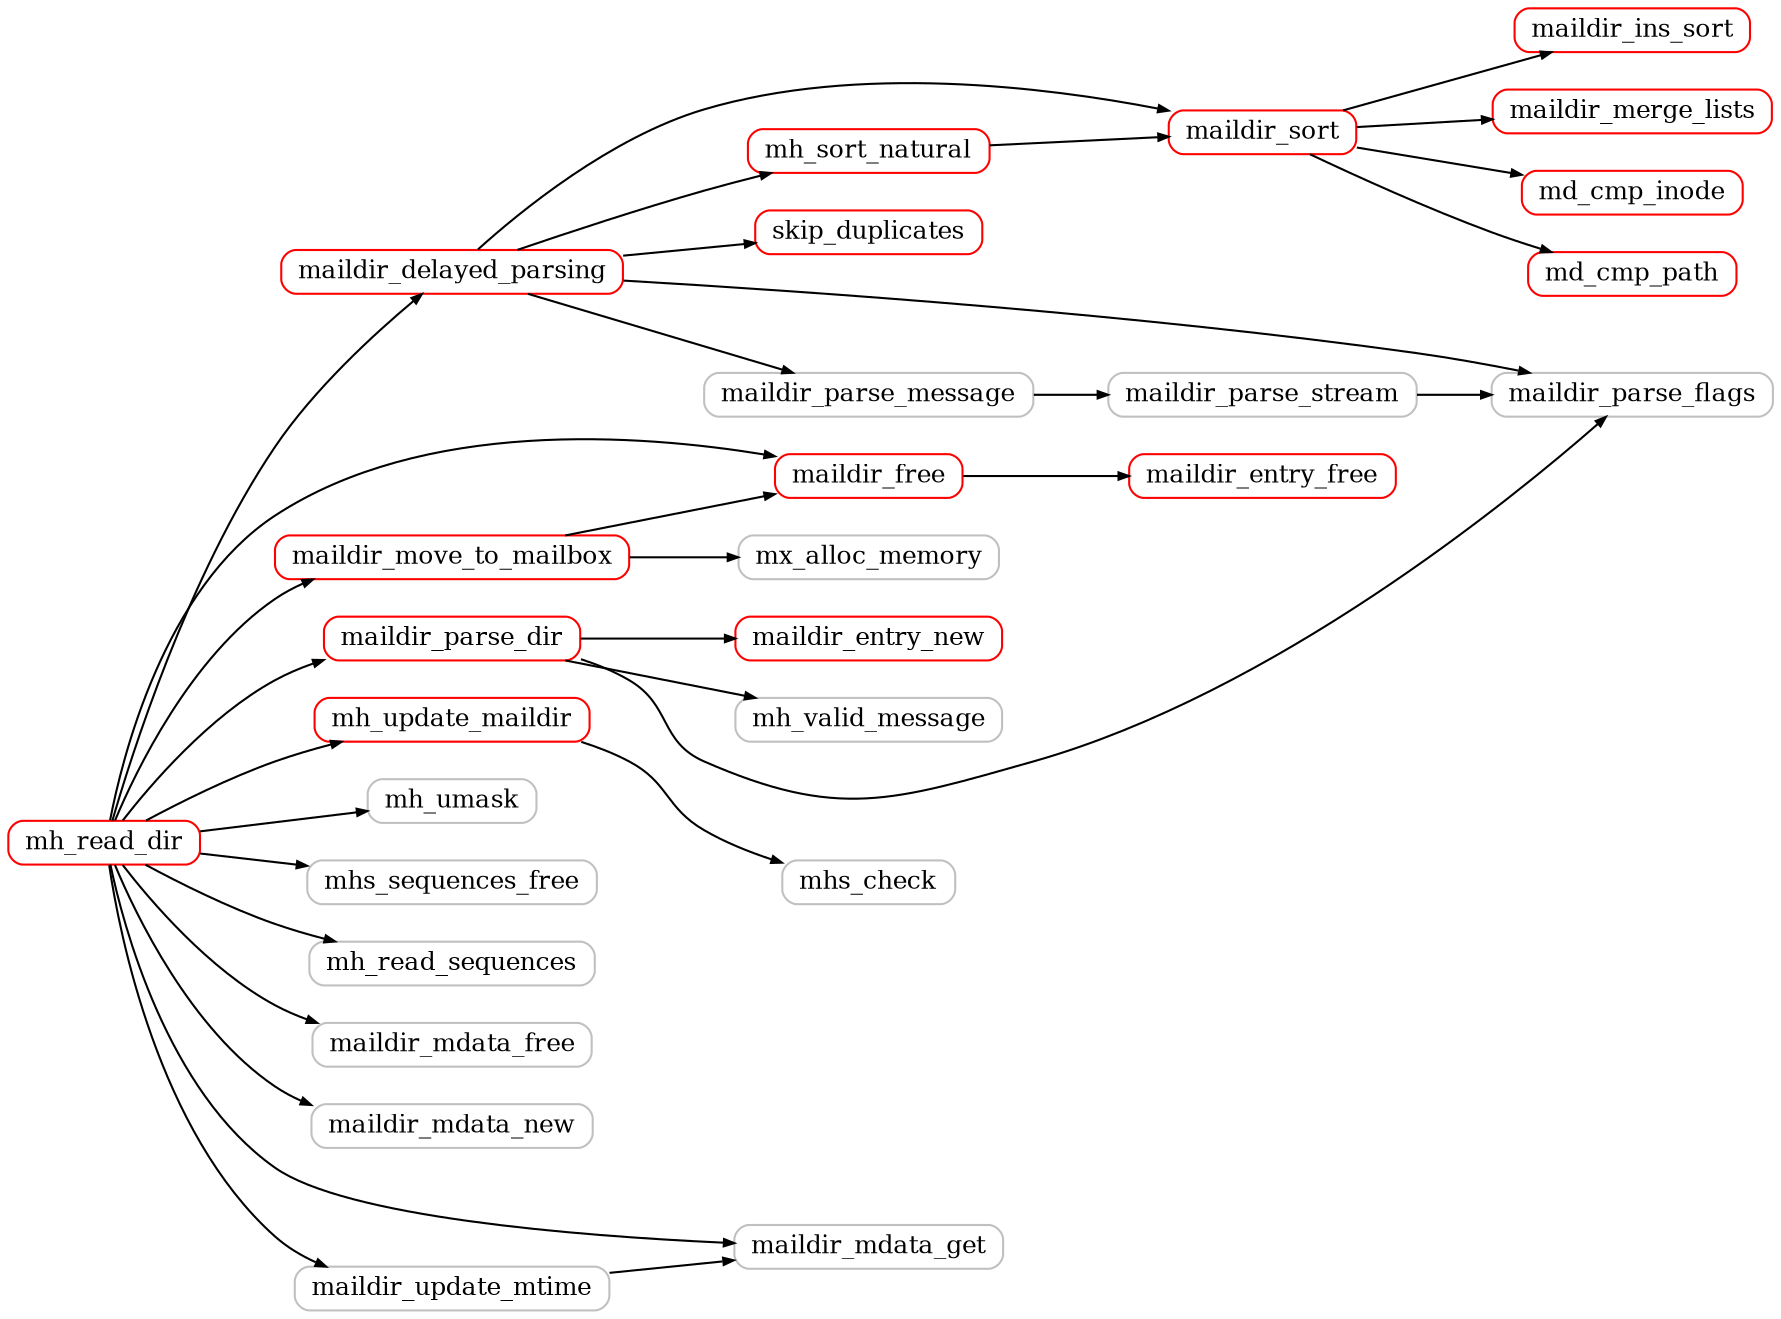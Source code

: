 digraph maildir
{
	graph [
		rankdir="LR"
		overlap="false"
		splines="true"
	]

	node [
		shape="box"
		fontsize="12"
		style="rounded"
		height="0.2"
		penwidth="1.0"
		color="#000000"
	]

	edge [
		penwidth="1.0"
		color="#000000"
		arrowsize="0.5"
	]

	// Functions using "struct Maildir"
	node [ color="#ff0000" ]

	maildir_delayed_parsing
	maildir_entry_free
	maildir_entry_new
	maildir_free
	maildir_ins_sort
	maildir_merge_lists
	maildir_move_to_mailbox
	maildir_parse_dir
	maildir_sort
	md_cmp_inode
	md_cmp_path
	mh_read_dir
	mh_sort_natural
	mh_update_maildir
	skip_duplicates

	node [ color="#c0c0c0" ]

	mx_alloc_memory
	mh_umask
	mh_valid_message
	mhs_sequences_free
	mh_read_sequences
	maildir_mdata_free
	maildir_mdata_new
	maildir_parse_flags
	maildir_parse_stream
	maildir_parse_message
	maildir_mdata_get
	maildir_update_mtime
	mhs_check

	maildir_delayed_parsing -> maildir_sort
	maildir_delayed_parsing -> mh_sort_natural
	maildir_delayed_parsing -> skip_duplicates
	maildir_free            -> maildir_entry_free
	maildir_move_to_mailbox -> maildir_free
	maildir_parse_dir       -> maildir_entry_new
	maildir_sort            -> maildir_ins_sort
	maildir_sort            -> maildir_merge_lists
	maildir_sort            -> md_cmp_inode
	maildir_sort            -> md_cmp_path
	mh_read_dir             -> maildir_delayed_parsing
	mh_read_dir             -> maildir_free
	mh_read_dir             -> maildir_move_to_mailbox
	mh_read_dir             -> maildir_parse_dir
	mh_read_dir             -> mh_update_maildir
	mh_sort_natural         -> maildir_sort

	maildir_move_to_mailbox -> mx_alloc_memory
	mh_read_dir             -> mh_umask
	mh_read_dir             -> mhs_sequences_free
	maildir_parse_dir       -> mh_valid_message
	mh_read_dir             -> mh_read_sequences
	mh_read_dir             -> maildir_mdata_free
	mh_read_dir             -> maildir_mdata_new
	maildir_parse_stream    -> maildir_parse_flags
	maildir_parse_dir       -> maildir_parse_flags
	maildir_delayed_parsing -> maildir_parse_flags
	maildir_parse_message   -> maildir_parse_stream
	maildir_delayed_parsing -> maildir_parse_message
	maildir_update_mtime    -> maildir_mdata_get
	mh_read_dir             -> maildir_mdata_get
	mh_read_dir             -> maildir_update_mtime
	mh_update_maildir       -> mhs_check
}

